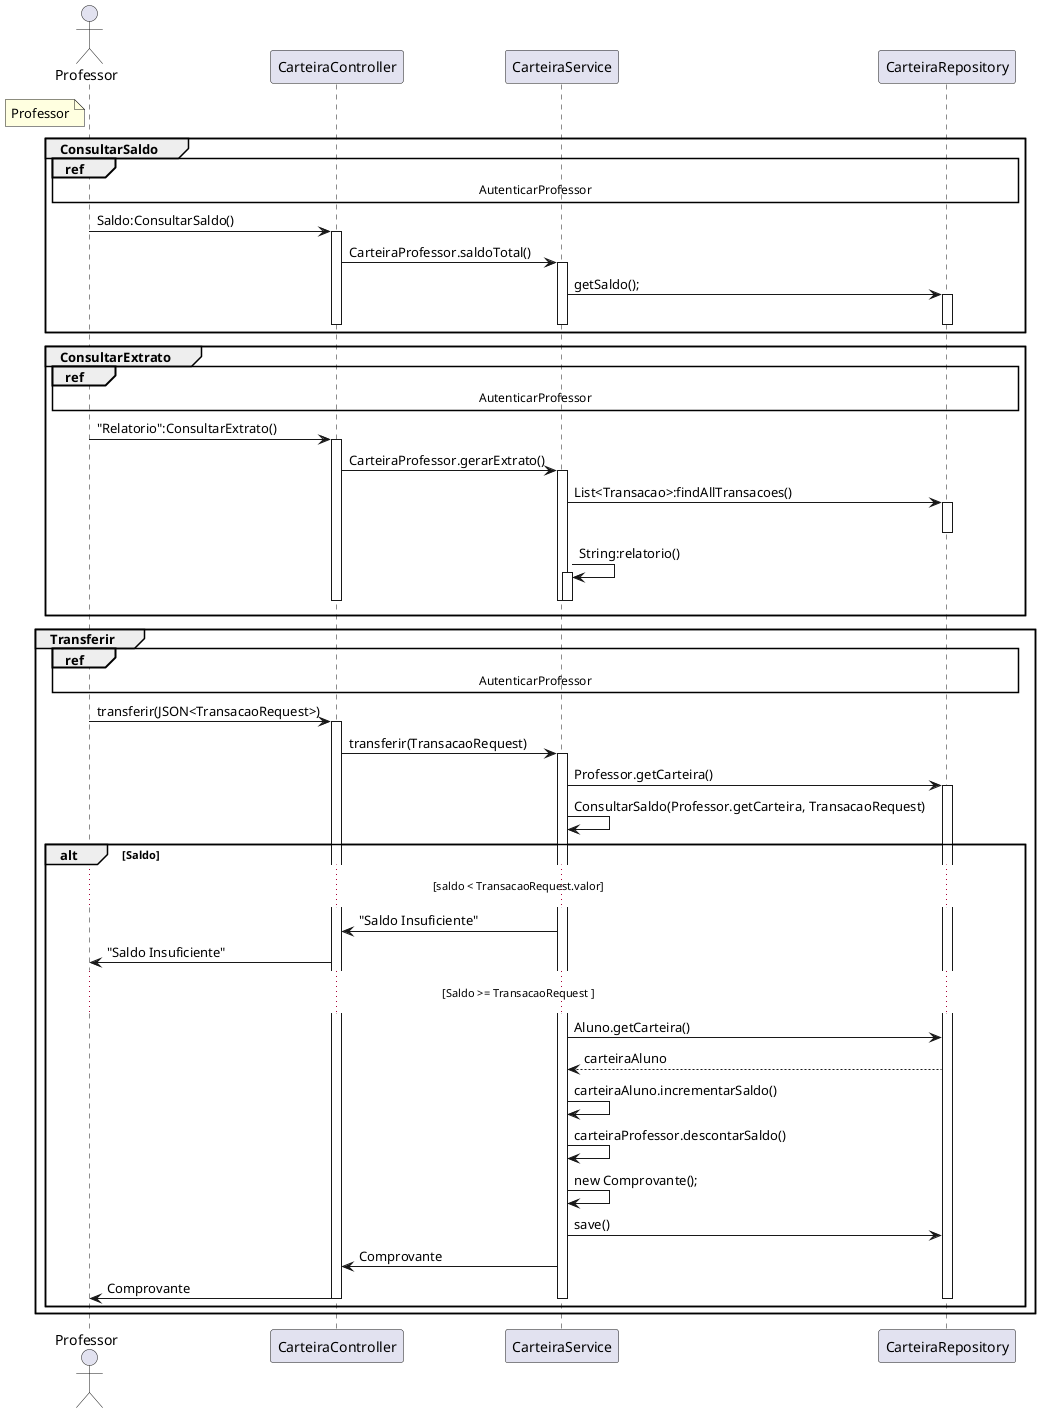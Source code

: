 @startuml Professor

actor "Professor" as Professor
note left of Professor #LightYellow
    Professor
end note

participant "CarteiraController" as CarteiraController
participant "CarteiraService" as CarteiraService
participant "CarteiraRepository" as CarteiraRepository

group ConsultarSaldo
    ref over Professor,CarteiraController, CarteiraService, CarteiraRepository : AutenticarProfessor
    Professor -> CarteiraController : Saldo:ConsultarSaldo()
    activate CarteiraController
    CarteiraController -> CarteiraService : CarteiraProfessor.saldoTotal()
    activate CarteiraService
    CarteiraService -> CarteiraRepository : getSaldo();
    activate CarteiraRepository
    deactivate CarteiraRepository
    deactivate CarteiraService
    deactivate CarteiraController
end

group ConsultarExtrato
    ref over Professor,CarteiraController, CarteiraService, CarteiraRepository : AutenticarProfessor
    Professor -> CarteiraController : "Relatorio":ConsultarExtrato()
    activate CarteiraController
    CarteiraController -> CarteiraService : CarteiraProfessor.gerarExtrato()
    activate CarteiraService
    CarteiraService -> CarteiraRepository : List<Transacao>:findAllTransacoes()
    activate CarteiraRepository
    deactivate CarteiraRepository
    CarteiraService -> CarteiraService : String:relatorio()
    activate CarteiraService
    deactivate CarteiraService
    deactivate CarteiraService
    deactivate CarteiraController
end

group Transferir
    ref over Professor,CarteiraController, CarteiraService, CarteiraRepository : AutenticarProfessor
    Professor -> CarteiraController : transferir(JSON<TransacaoRequest>)
    activate CarteiraController
    CarteiraController -> CarteiraService : transferir(TransacaoRequest)
    activate CarteiraService
    CarteiraService -> CarteiraRepository : Professor.getCarteira()
    activate CarteiraRepository
    CarteiraService -> CarteiraService : ConsultarSaldo(Professor.getCarteira, TransacaoRequest)
    alt Saldo
        ...[saldo < TransacaoRequest.valor]...
        CarteiraService -> CarteiraController : "Saldo Insuficiente"
        CarteiraController -> Professor : "Saldo Insuficiente"
        ...[Saldo >= TransacaoRequest ]...
        CarteiraService -> CarteiraRepository : Aluno.getCarteira()
        CarteiraRepository --> CarteiraService : carteiraAluno 
        CarteiraService -> CarteiraService : carteiraAluno.incrementarSaldo()
        CarteiraService -> CarteiraService : carteiraProfessor.descontarSaldo()
        CarteiraService -> CarteiraService : new Comprovante();
        CarteiraService -> CarteiraRepository : save()
        CarteiraService -> CarteiraController : Comprovante
        CarteiraController -> Professor : Comprovante
    deactivate CarteiraRepository
    deactivate CarteiraService
    deactivate CarteiraController
    end
end
' --> Sincrono
' -->> Assincrono
' <-- Retorno Sincrono
' <<-- Retorno Assíncrono

@enduml